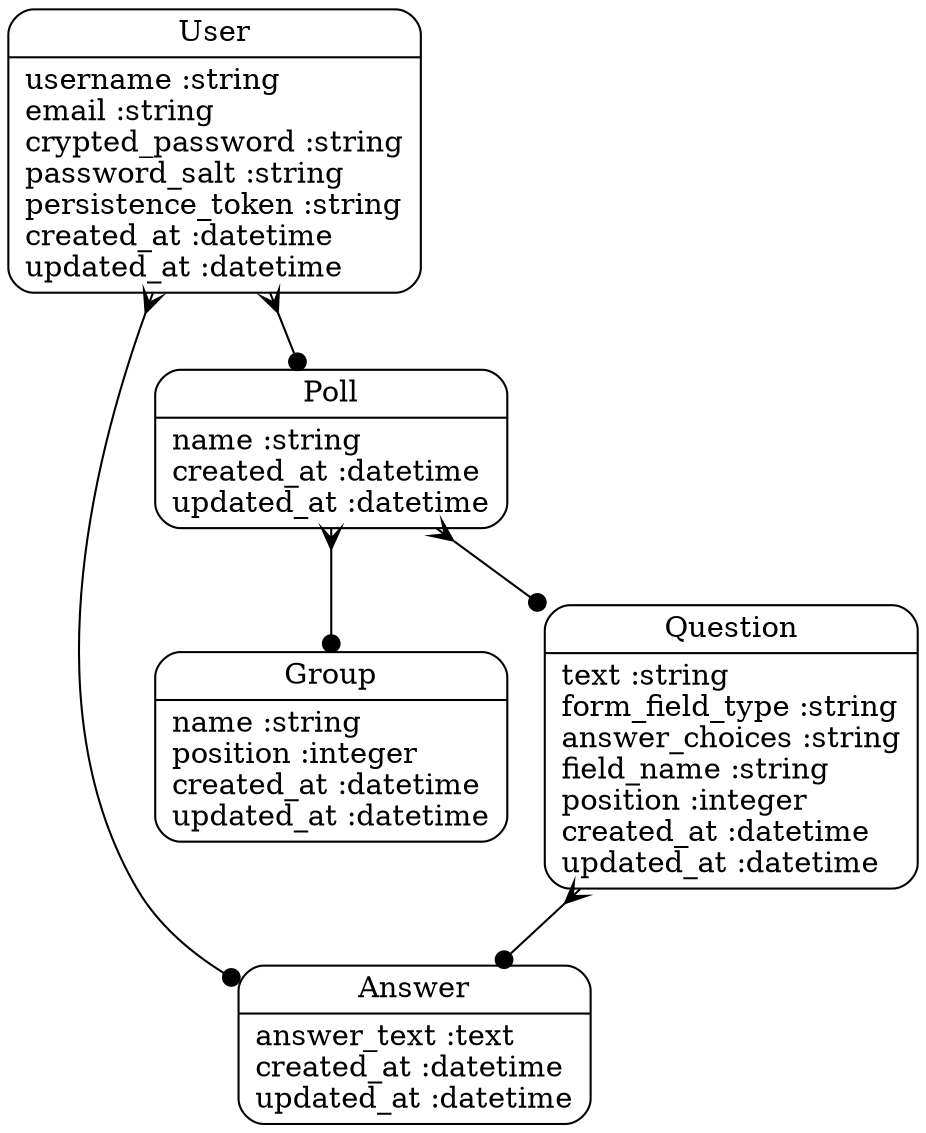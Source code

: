 digraph models_diagram {
	graph[overlap=false, splines=true]
	"Answer" [shape=Mrecord, label="{Answer|answer_text :text\lcreated_at :datetime\lupdated_at :datetime\l}"]
	"Group" [shape=Mrecord, label="{Group|name :string\lposition :integer\lcreated_at :datetime\lupdated_at :datetime\l}"]
	"Poll" [shape=Mrecord, label="{Poll|name :string\lcreated_at :datetime\lupdated_at :datetime\l}"]
	"Question" [shape=Mrecord, label="{Question|text :string\lform_field_type :string\lanswer_choices :string\lfield_name :string\lposition :integer\lcreated_at :datetime\lupdated_at :datetime\l}"]
	"User" [shape=Mrecord, label="{User|username :string\lemail :string\lcrypted_password :string\lpassword_salt :string\lpersistence_token :string\lcreated_at :datetime\lupdated_at :datetime\l}"]
	"Poll" -> "Group" [arrowtail=crow, arrowhead=dot, dir=both]
	"Poll" -> "Question" [arrowtail=crow, arrowhead=dot, dir=both]
	"Question" -> "Answer" [arrowtail=crow, arrowhead=dot, dir=both]
	"User" -> "Answer" [arrowtail=crow, arrowhead=dot, dir=both]
	"User" -> "Poll" [arrowtail=crow, arrowhead=dot, dir=both]
}

